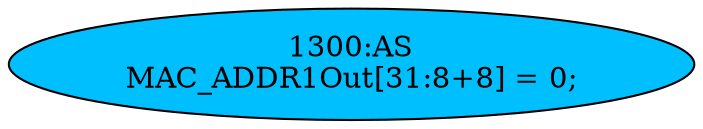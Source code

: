 strict digraph "" {
	node [label="\N"];
	"1300:AS"	 [ast="<pyverilog.vparser.ast.Assign object at 0x7fbdee0ed750>",
		def_var="['MAC_ADDR1Out']",
		fillcolor=deepskyblue,
		label="1300:AS
MAC_ADDR1Out[31:8+8] = 0;",
		statements="[]",
		style=filled,
		typ=Assign,
		use_var="[]"];
}
